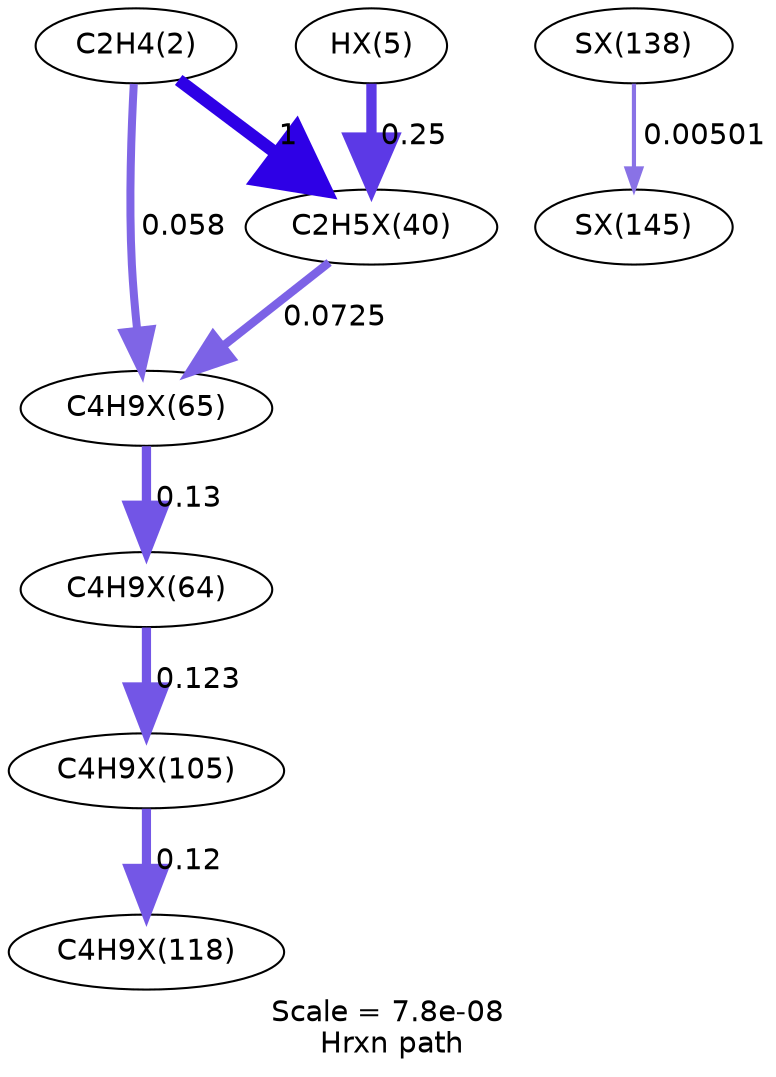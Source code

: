 digraph reaction_paths {
center=1;
s5 -> s30[fontname="Helvetica", style="setlinewidth(6)", arrowsize=3, color="0.7, 1.5, 0.9"
, label=" 1"];
s5 -> s32[fontname="Helvetica", style="setlinewidth(3.85)", arrowsize=1.93, color="0.7, 0.558, 0.9"
, label=" 0.058"];
s28 -> s30[fontname="Helvetica", style="setlinewidth(4.95)", arrowsize=2.48, color="0.7, 0.75, 0.9"
, label=" 0.25"];
s30 -> s32[fontname="Helvetica", style="setlinewidth(4.02)", arrowsize=2.01, color="0.7, 0.573, 0.9"
, label=" 0.0725"];
s32 -> s31[fontname="Helvetica", style="setlinewidth(4.46)", arrowsize=2.23, color="0.7, 0.63, 0.9"
, label=" 0.13"];
s31 -> s44[fontname="Helvetica", style="setlinewidth(4.42)", arrowsize=2.21, color="0.7, 0.623, 0.9"
, label=" 0.123"];
s44 -> s49[fontname="Helvetica", style="setlinewidth(4.4)", arrowsize=2.2, color="0.7, 0.62, 0.9"
, label=" 0.12"];
s55 -> s59[fontname="Helvetica", style="setlinewidth(2)", arrowsize=1, color="0.7, 0.505, 0.9"
, label=" 0.00501"];
s5 [ fontname="Helvetica", label="C2H4(2)"];
s28 [ fontname="Helvetica", label="HX(5)"];
s30 [ fontname="Helvetica", label="C2H5X(40)"];
s31 [ fontname="Helvetica", label="C4H9X(64)"];
s32 [ fontname="Helvetica", label="C4H9X(65)"];
s44 [ fontname="Helvetica", label="C4H9X(105)"];
s49 [ fontname="Helvetica", label="C4H9X(118)"];
s55 [ fontname="Helvetica", label="SX(138)"];
s59 [ fontname="Helvetica", label="SX(145)"];
 label = "Scale = 7.8e-08\l Hrxn path";
 fontname = "Helvetica";
}
